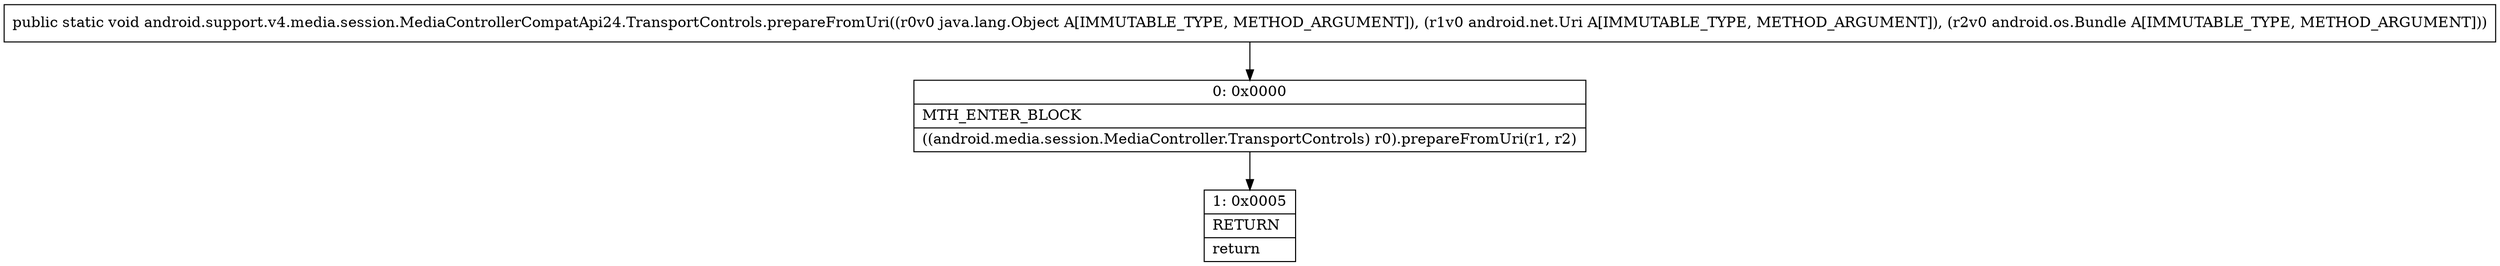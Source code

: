 digraph "CFG forandroid.support.v4.media.session.MediaControllerCompatApi24.TransportControls.prepareFromUri(Ljava\/lang\/Object;Landroid\/net\/Uri;Landroid\/os\/Bundle;)V" {
Node_0 [shape=record,label="{0\:\ 0x0000|MTH_ENTER_BLOCK\l|((android.media.session.MediaController.TransportControls) r0).prepareFromUri(r1, r2)\l}"];
Node_1 [shape=record,label="{1\:\ 0x0005|RETURN\l|return\l}"];
MethodNode[shape=record,label="{public static void android.support.v4.media.session.MediaControllerCompatApi24.TransportControls.prepareFromUri((r0v0 java.lang.Object A[IMMUTABLE_TYPE, METHOD_ARGUMENT]), (r1v0 android.net.Uri A[IMMUTABLE_TYPE, METHOD_ARGUMENT]), (r2v0 android.os.Bundle A[IMMUTABLE_TYPE, METHOD_ARGUMENT])) }"];
MethodNode -> Node_0;
Node_0 -> Node_1;
}

